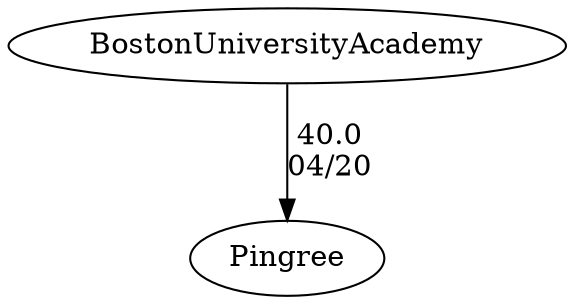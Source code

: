 digraph girls1foursPingree {BostonUniversityAcademy [URL="girls1foursPingreeBostonUniversityAcademy.html"];Pingree [URL="girls1foursPingreePingree.html"];BostonUniversityAcademy -> Pingree[label="40.0
04/20", weight="60", tooltip="NEIRA Girls Fours,Pingree School, Boston University Academy			
Distance: 1500 meters
None", URL="https://www.row2k.com/results/resultspage.cfm?UID=F3BA116ED6CBF64FC2111D7DC005C4D7&cat=1", random="random"]}